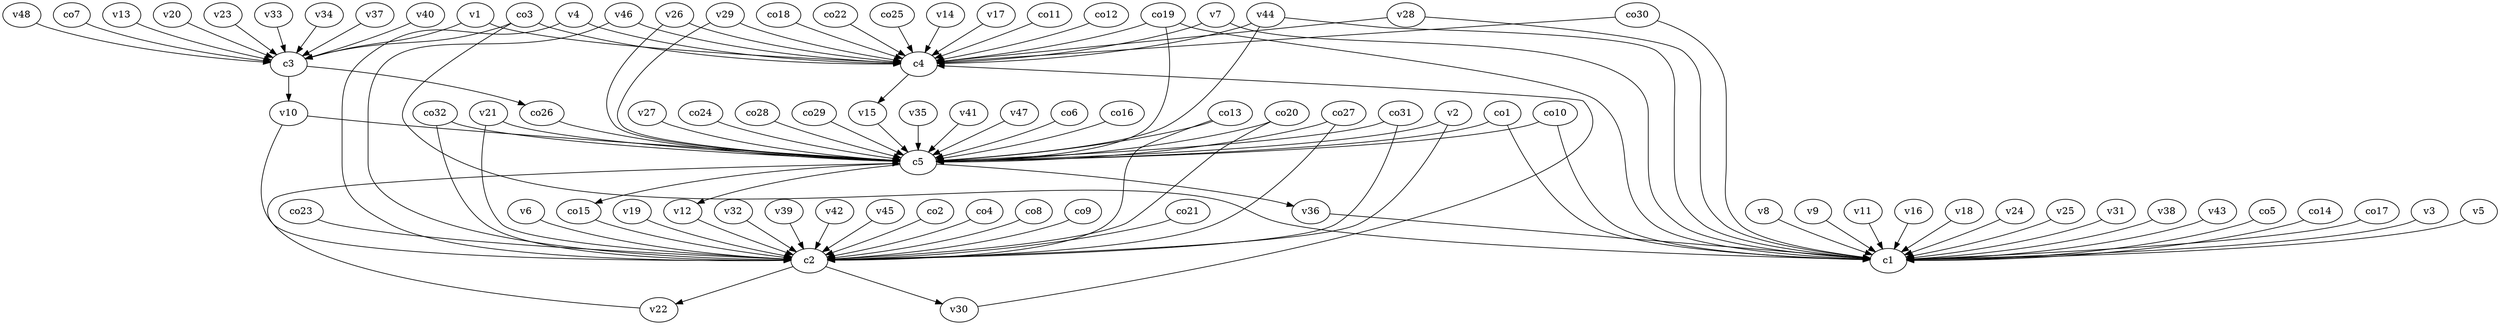 strict digraph  {
c1;
c2;
c3;
c4;
c5;
v1;
v2;
v3;
v4;
v5;
v6;
v7;
v8;
v9;
v10;
v11;
v12;
v13;
v14;
v15;
v16;
v17;
v18;
v19;
v20;
v21;
v22;
v23;
v24;
v25;
v26;
v27;
v28;
v29;
v30;
v31;
v32;
v33;
v34;
v35;
v36;
v37;
v38;
v39;
v40;
v41;
v42;
v43;
v44;
v45;
v46;
v47;
v48;
co1;
co2;
co3;
co4;
co5;
co6;
co7;
co8;
co9;
co10;
co11;
co12;
co13;
co14;
co15;
co16;
co17;
co18;
co19;
co20;
co21;
co22;
co23;
co24;
co25;
co26;
co27;
co28;
co29;
co30;
co31;
co32;
c2 -> v30  [weight=1];
c2 -> v22  [weight=1];
c3 -> v10  [weight=1];
c3 -> co26  [weight=1];
c4 -> v15  [weight=1];
c5 -> v12  [weight=1];
c5 -> v36  [weight=1];
c5 -> co15  [weight=1];
v1 -> c3  [weight=1];
v1 -> c4  [weight=1];
v2 -> c2  [weight=1];
v2 -> c5  [weight=1];
v3 -> c1  [weight=1];
v4 -> c4  [weight=1];
v4 -> c2  [weight=1];
v5 -> c1  [weight=1];
v6 -> c2  [weight=1];
v7 -> c1  [weight=1];
v7 -> c4  [weight=1];
v8 -> c1  [weight=1];
v9 -> c1  [weight=1];
v10 -> c5  [weight=1];
v10 -> c2  [weight=1];
v11 -> c1  [weight=1];
v12 -> c2  [weight=1];
v13 -> c3  [weight=1];
v14 -> c4  [weight=1];
v15 -> c5  [weight=1];
v16 -> c1  [weight=1];
v17 -> c4  [weight=1];
v18 -> c1  [weight=1];
v19 -> c2  [weight=1];
v20 -> c3  [weight=1];
v21 -> c5  [weight=1];
v21 -> c2  [weight=1];
v22 -> c5  [weight=1];
v23 -> c3  [weight=1];
v24 -> c1  [weight=1];
v25 -> c1  [weight=1];
v26 -> c5  [weight=1];
v26 -> c4  [weight=1];
v27 -> c5  [weight=1];
v28 -> c1  [weight=1];
v28 -> c4  [weight=1];
v29 -> c4  [weight=1];
v29 -> c5  [weight=1];
v30 -> c4  [weight=1];
v31 -> c1  [weight=1];
v32 -> c2  [weight=1];
v33 -> c3  [weight=1];
v34 -> c3  [weight=1];
v35 -> c5  [weight=1];
v36 -> c1  [weight=1];
v37 -> c3  [weight=1];
v38 -> c1  [weight=1];
v39 -> c2  [weight=1];
v40 -> c3  [weight=1];
v41 -> c5  [weight=1];
v42 -> c2  [weight=1];
v43 -> c1  [weight=1];
v44 -> c4  [weight=1];
v44 -> c5  [weight=1];
v44 -> c1  [weight=1];
v45 -> c2  [weight=1];
v46 -> c4  [weight=1];
v46 -> c2  [weight=1];
v47 -> c5  [weight=1];
v48 -> c3  [weight=1];
co1 -> c1  [weight=1];
co1 -> c5  [weight=1];
co2 -> c2  [weight=1];
co3 -> c3  [weight=1];
co3 -> c4  [weight=1];
co3 -> c1  [weight=1];
co4 -> c2  [weight=1];
co5 -> c1  [weight=1];
co6 -> c5  [weight=1];
co7 -> c3  [weight=1];
co8 -> c2  [weight=1];
co9 -> c2  [weight=1];
co10 -> c1  [weight=1];
co10 -> c5  [weight=1];
co11 -> c4  [weight=1];
co12 -> c4  [weight=1];
co13 -> c2  [weight=1];
co13 -> c5  [weight=1];
co14 -> c1  [weight=1];
co15 -> c2  [weight=1];
co16 -> c5  [weight=1];
co17 -> c1  [weight=1];
co18 -> c4  [weight=1];
co19 -> c5  [weight=1];
co19 -> c1  [weight=1];
co19 -> c4  [weight=1];
co20 -> c2  [weight=1];
co20 -> c5  [weight=1];
co21 -> c2  [weight=1];
co22 -> c4  [weight=1];
co23 -> c2  [weight=1];
co24 -> c5  [weight=1];
co25 -> c4  [weight=1];
co26 -> c5  [weight=1];
co27 -> c5  [weight=1];
co27 -> c2  [weight=1];
co28 -> c5  [weight=1];
co29 -> c5  [weight=1];
co30 -> c1  [weight=1];
co30 -> c4  [weight=1];
co31 -> c5  [weight=1];
co31 -> c2  [weight=1];
co32 -> c5  [weight=1];
co32 -> c2  [weight=1];
}

